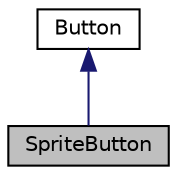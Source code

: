 digraph "SpriteButton"
{
 // LATEX_PDF_SIZE
  edge [fontname="Helvetica",fontsize="10",labelfontname="Helvetica",labelfontsize="10"];
  node [fontname="Helvetica",fontsize="10",shape=record];
  Node1 [label="SpriteButton",height=0.2,width=0.4,color="black", fillcolor="grey75", style="filled", fontcolor="black",tooltip="class to use image as button"];
  Node2 -> Node1 [dir="back",color="midnightblue",fontsize="10",style="solid"];
  Node2 [label="Button",height=0.2,width=0.4,color="black", fillcolor="white", style="filled",URL="$class_button.html",tooltip="base class for buttons"];
}

